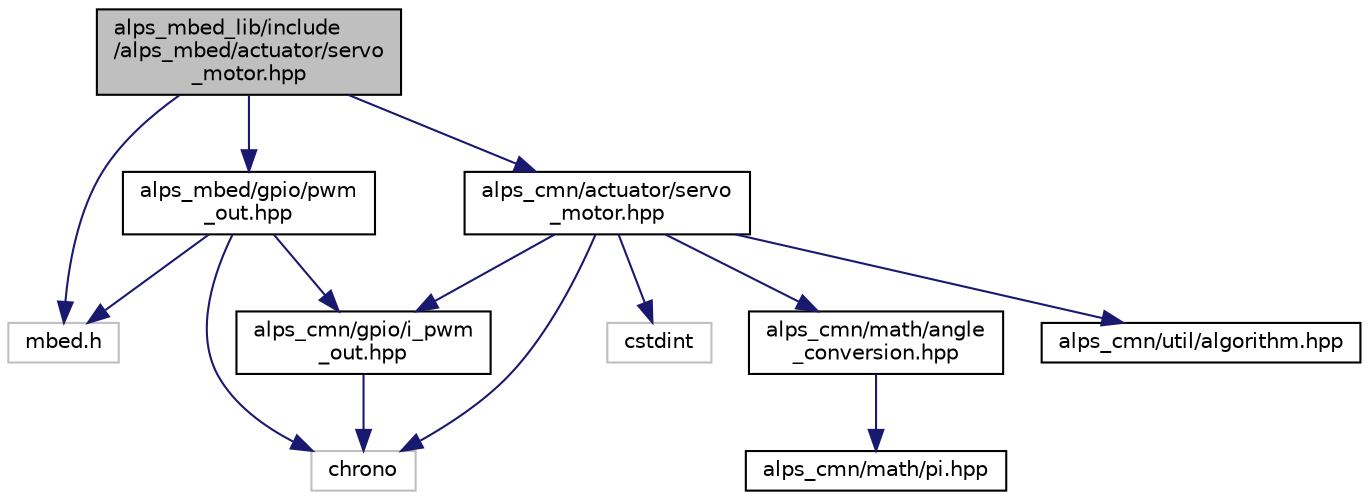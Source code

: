 digraph "alps_mbed_lib/include/alps_mbed/actuator/servo_motor.hpp"
{
 // LATEX_PDF_SIZE
  edge [fontname="Helvetica",fontsize="10",labelfontname="Helvetica",labelfontsize="10"];
  node [fontname="Helvetica",fontsize="10",shape=record];
  Node1 [label="alps_mbed_lib/include\l/alps_mbed/actuator/servo\l_motor.hpp",height=0.2,width=0.4,color="black", fillcolor="grey75", style="filled", fontcolor="black",tooltip=" "];
  Node1 -> Node2 [color="midnightblue",fontsize="10",style="solid",fontname="Helvetica"];
  Node2 [label="mbed.h",height=0.2,width=0.4,color="grey75", fillcolor="white", style="filled",tooltip=" "];
  Node1 -> Node3 [color="midnightblue",fontsize="10",style="solid",fontname="Helvetica"];
  Node3 [label="alps_cmn/actuator/servo\l_motor.hpp",height=0.2,width=0.4,color="black", fillcolor="white", style="filled",URL="$alps__common__lib_2include_2alps__cmn_2actuator_2servo__motor_8hpp.html",tooltip=" "];
  Node3 -> Node4 [color="midnightblue",fontsize="10",style="solid",fontname="Helvetica"];
  Node4 [label="chrono",height=0.2,width=0.4,color="grey75", fillcolor="white", style="filled",tooltip=" "];
  Node3 -> Node5 [color="midnightblue",fontsize="10",style="solid",fontname="Helvetica"];
  Node5 [label="cstdint",height=0.2,width=0.4,color="grey75", fillcolor="white", style="filled",tooltip=" "];
  Node3 -> Node6 [color="midnightblue",fontsize="10",style="solid",fontname="Helvetica"];
  Node6 [label="alps_cmn/gpio/i_pwm\l_out.hpp",height=0.2,width=0.4,color="black", fillcolor="white", style="filled",URL="$i__pwm__out_8hpp.html",tooltip="PWM出力を行うインタフェース"];
  Node6 -> Node4 [color="midnightblue",fontsize="10",style="solid",fontname="Helvetica"];
  Node3 -> Node7 [color="midnightblue",fontsize="10",style="solid",fontname="Helvetica"];
  Node7 [label="alps_cmn/math/angle\l_conversion.hpp",height=0.2,width=0.4,color="black", fillcolor="white", style="filled",URL="$angle__conversion_8hpp.html",tooltip=" "];
  Node7 -> Node8 [color="midnightblue",fontsize="10",style="solid",fontname="Helvetica"];
  Node8 [label="alps_cmn/math/pi.hpp",height=0.2,width=0.4,color="black", fillcolor="white", style="filled",URL="$pi_8hpp.html",tooltip=" "];
  Node3 -> Node9 [color="midnightblue",fontsize="10",style="solid",fontname="Helvetica"];
  Node9 [label="alps_cmn/util/algorithm.hpp",height=0.2,width=0.4,color="black", fillcolor="white", style="filled",URL="$algorithm_8hpp.html",tooltip=" "];
  Node1 -> Node10 [color="midnightblue",fontsize="10",style="solid",fontname="Helvetica"];
  Node10 [label="alps_mbed/gpio/pwm\l_out.hpp",height=0.2,width=0.4,color="black", fillcolor="white", style="filled",URL="$pwm__out_8hpp.html",tooltip="PWM出力ピン"];
  Node10 -> Node4 [color="midnightblue",fontsize="10",style="solid",fontname="Helvetica"];
  Node10 -> Node6 [color="midnightblue",fontsize="10",style="solid",fontname="Helvetica"];
  Node10 -> Node2 [color="midnightblue",fontsize="10",style="solid",fontname="Helvetica"];
}
